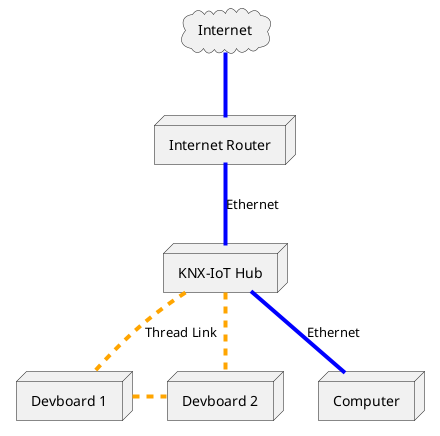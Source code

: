 @startuml

cloud "Internet" as inet

node "Internet Router" as inet_r

node "KNX-IoT Hub" as br

node "Devboard 1" as router
node "Devboard 2" as router2

node "Computer" as computer

inet -[#blue,thickness=4]- inet_r
inet_r -[#blue,thickness=4]- br : Ethernet
br -[#blue,thickness=4]- computer : Ethernet
br -[#orange,dashed,thickness=4]- router : Thread Link
router -[#orange,dashed,thickness=4] router2
br -[#orange,dashed,thickness=4]- router2

@enduml